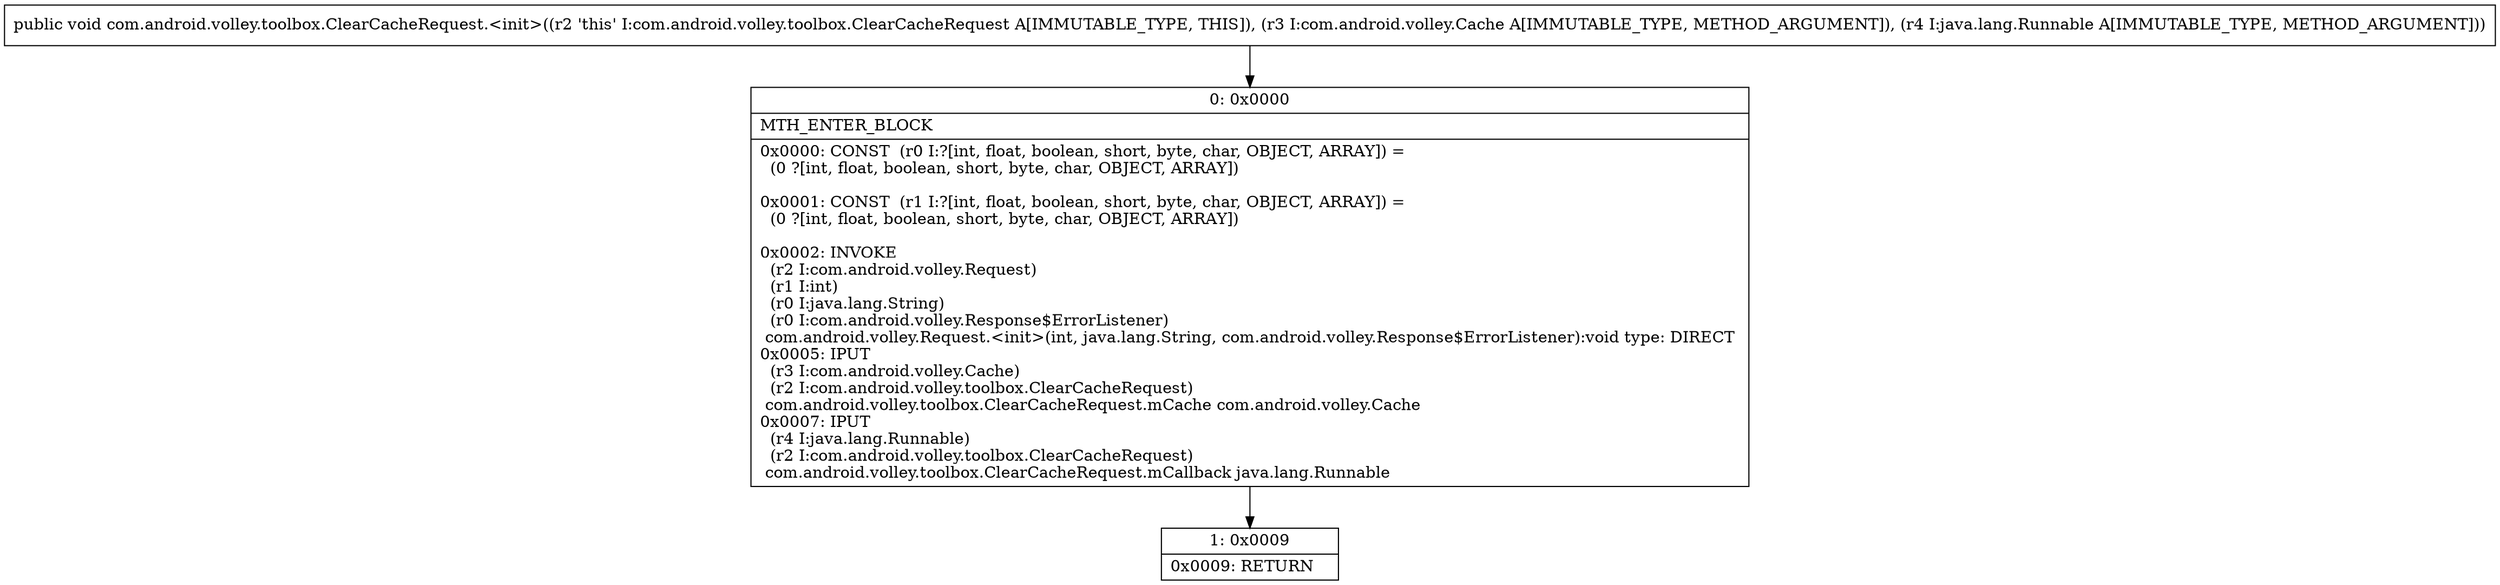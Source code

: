 digraph "CFG forcom.android.volley.toolbox.ClearCacheRequest.\<init\>(Lcom\/android\/volley\/Cache;Ljava\/lang\/Runnable;)V" {
Node_0 [shape=record,label="{0\:\ 0x0000|MTH_ENTER_BLOCK\l|0x0000: CONST  (r0 I:?[int, float, boolean, short, byte, char, OBJECT, ARRAY]) = \l  (0 ?[int, float, boolean, short, byte, char, OBJECT, ARRAY])\l \l0x0001: CONST  (r1 I:?[int, float, boolean, short, byte, char, OBJECT, ARRAY]) = \l  (0 ?[int, float, boolean, short, byte, char, OBJECT, ARRAY])\l \l0x0002: INVOKE  \l  (r2 I:com.android.volley.Request)\l  (r1 I:int)\l  (r0 I:java.lang.String)\l  (r0 I:com.android.volley.Response$ErrorListener)\l com.android.volley.Request.\<init\>(int, java.lang.String, com.android.volley.Response$ErrorListener):void type: DIRECT \l0x0005: IPUT  \l  (r3 I:com.android.volley.Cache)\l  (r2 I:com.android.volley.toolbox.ClearCacheRequest)\l com.android.volley.toolbox.ClearCacheRequest.mCache com.android.volley.Cache \l0x0007: IPUT  \l  (r4 I:java.lang.Runnable)\l  (r2 I:com.android.volley.toolbox.ClearCacheRequest)\l com.android.volley.toolbox.ClearCacheRequest.mCallback java.lang.Runnable \l}"];
Node_1 [shape=record,label="{1\:\ 0x0009|0x0009: RETURN   \l}"];
MethodNode[shape=record,label="{public void com.android.volley.toolbox.ClearCacheRequest.\<init\>((r2 'this' I:com.android.volley.toolbox.ClearCacheRequest A[IMMUTABLE_TYPE, THIS]), (r3 I:com.android.volley.Cache A[IMMUTABLE_TYPE, METHOD_ARGUMENT]), (r4 I:java.lang.Runnable A[IMMUTABLE_TYPE, METHOD_ARGUMENT])) }"];
MethodNode -> Node_0;
Node_0 -> Node_1;
}


